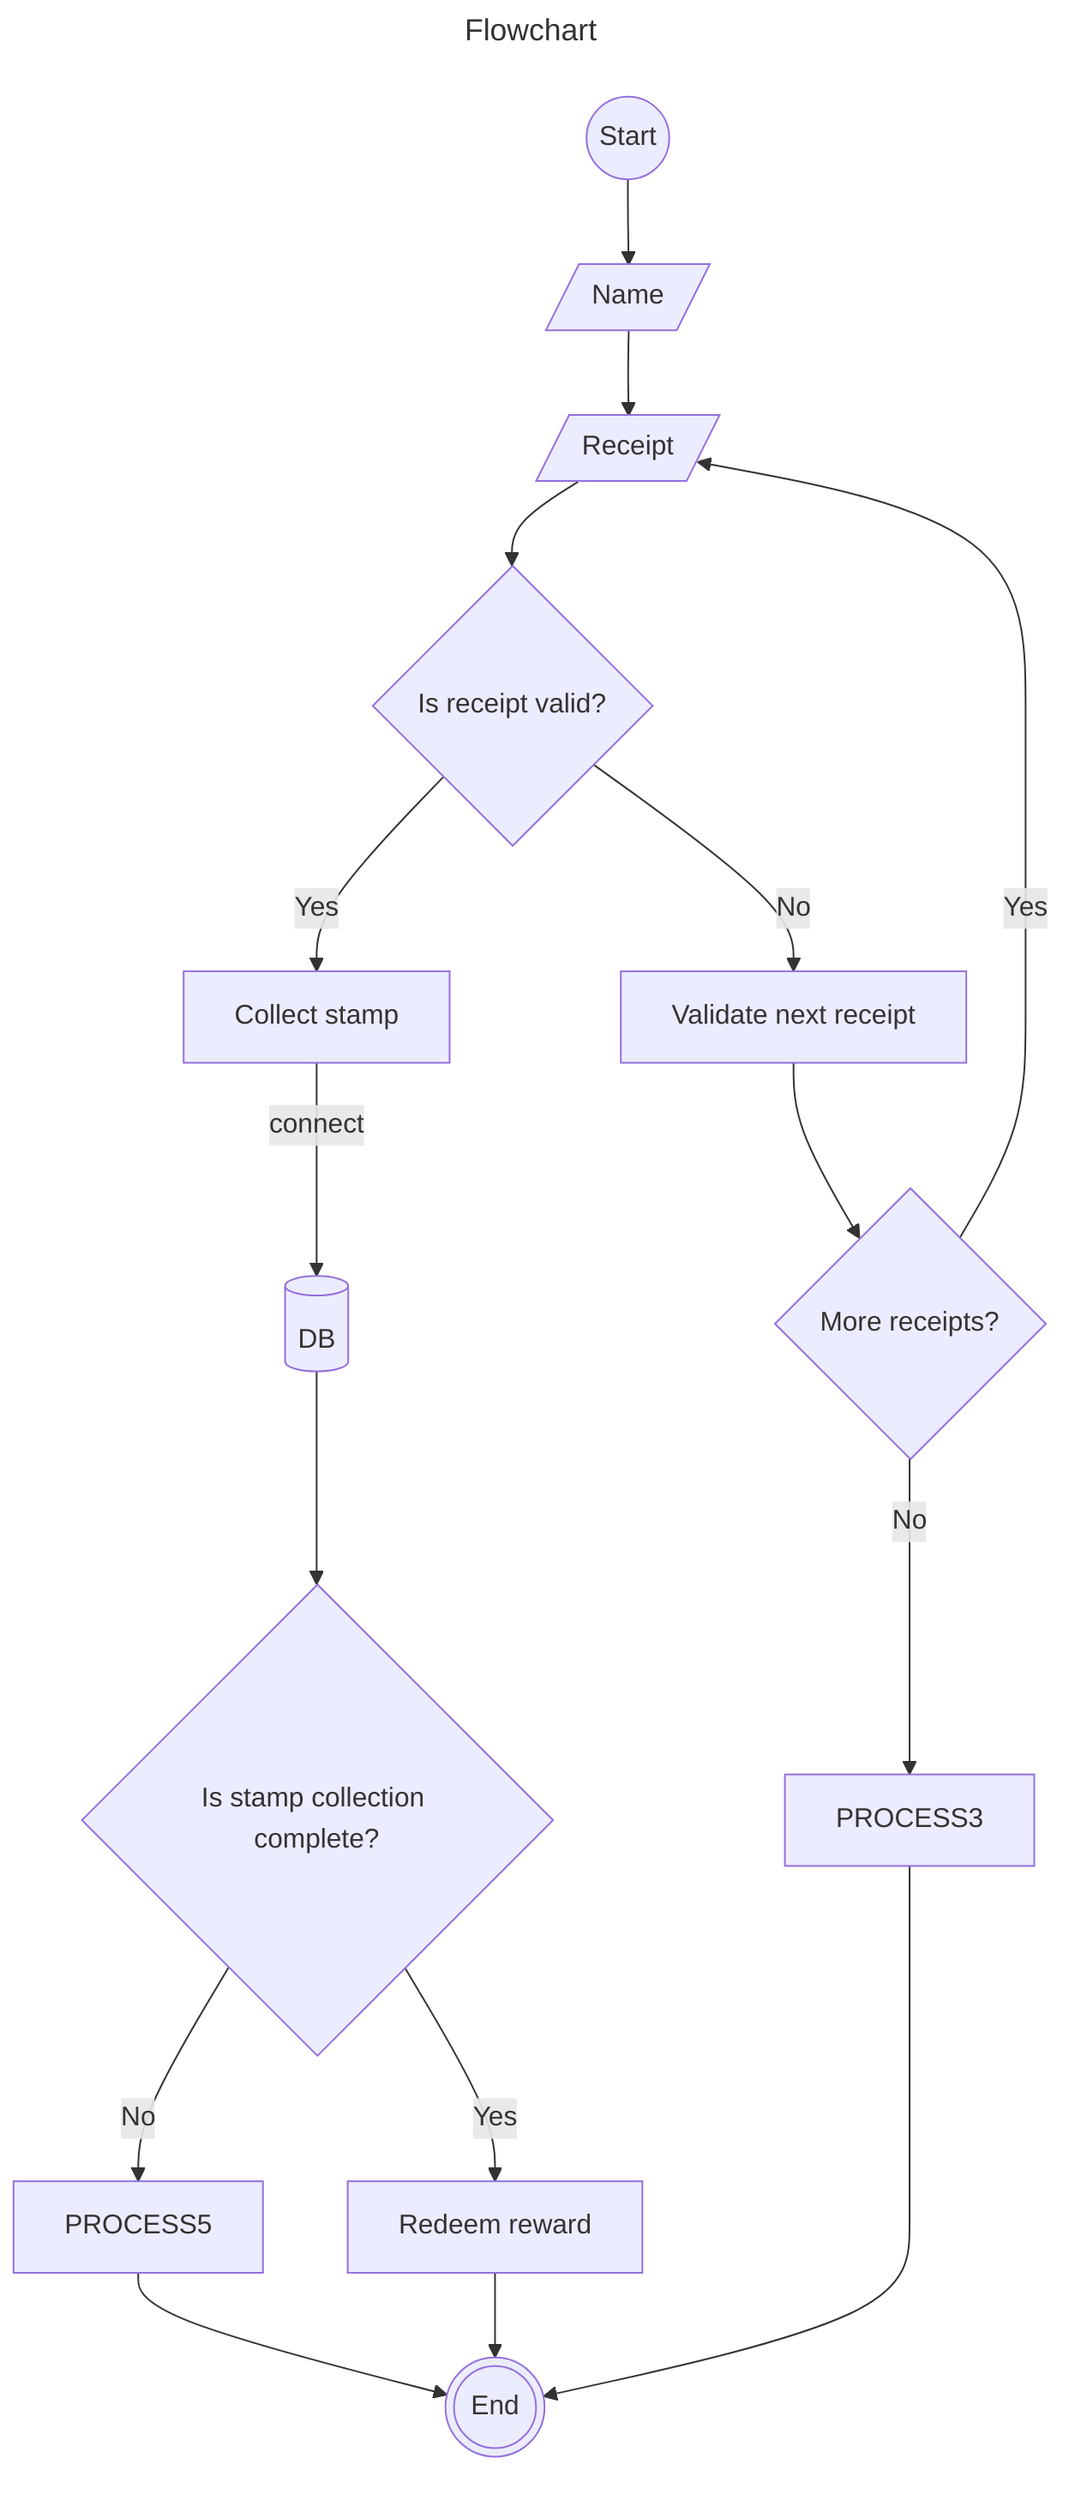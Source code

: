 ---
title: Flowchart
---

flowchart TD
  START@{ shape: circle, label: "Start"}
  INPUT1@{ shape: lean-r, label: "Name"}
  INPUT2@{ shape: lean-r, label: "Receipt"}
  DECISION1@{shape: diam, label: "Is receipt valid?"}
  PROCESS1@{shape: rect, label: "Collect stamp"}
  PROCESS2@{shape: rect, label: "Validate next receipt"}
  DECISION2@{shape: diam, label: "More receipts?"}
  PROCESS3@{shape: rect, label:""}
  DATABASE@{shape: cyl, label: "DB"}
  DECISION3@{shape: diam, label: "Is stamp collection complete?"}
  PROCESS4@{shape: rect, label: "Redeem reward"}
  PROCESS5@{shape: rect, label: ""}
  STOP@{shape: dbl-circ, label: "End"}

  START --> INPUT1 --> INPUT2
  INPUT2 --> DECISION1 -- Yes --> PROCESS1
  DECISION1 -- No --> PROCESS2 --> DECISION2 -- Yes --> INPUT2
  DECISION2 -- No --> PROCESS3
  PROCESS1 -- connect --> DATABASE --> DECISION3 -- Yes --> PROCESS4
  DECISION3 -- No --> PROCESS5
  PROCESS5 --> STOP 
  PROCESS4 --> STOP
  PROCESS3 --> STOP